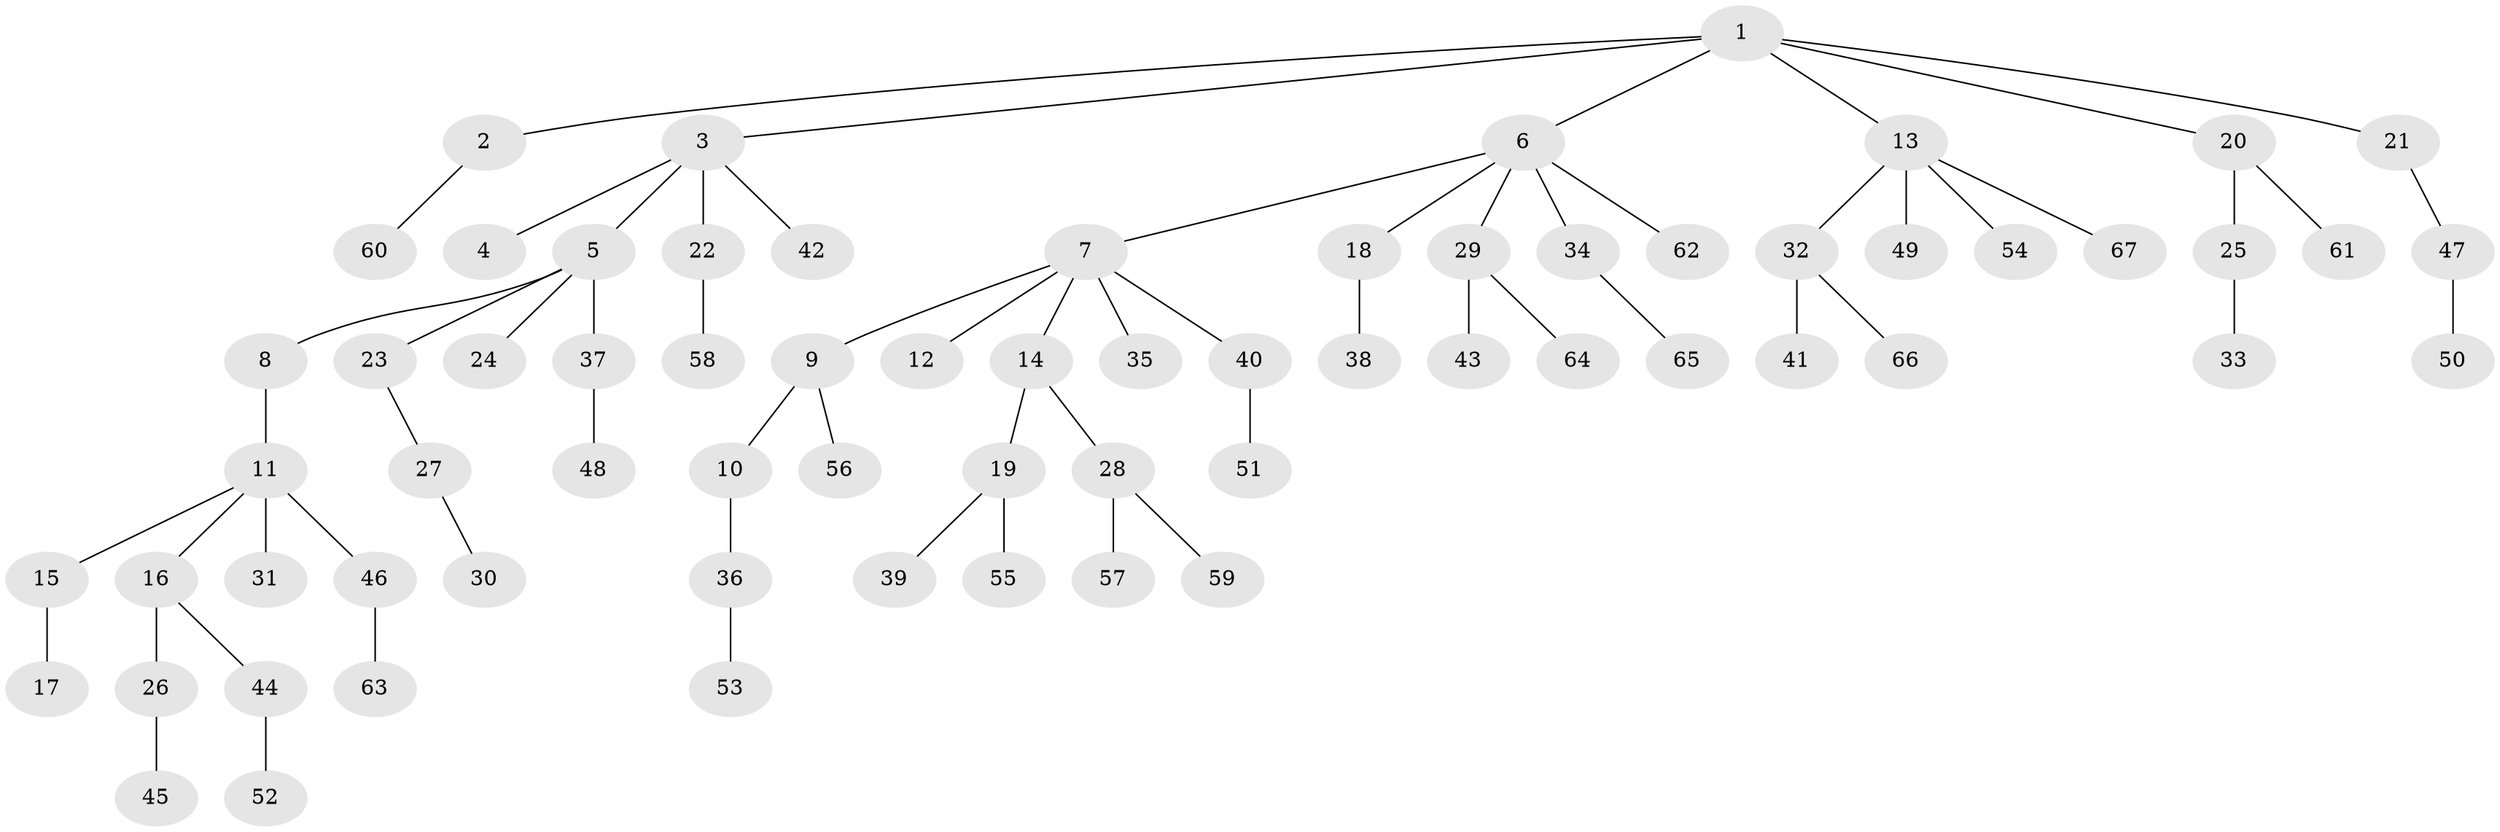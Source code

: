 // coarse degree distribution, {6: 0.02702702702702703, 1: 0.5675675675675675, 4: 0.05405405405405406, 3: 0.13513513513513514, 5: 0.05405405405405406, 2: 0.16216216216216217}
// Generated by graph-tools (version 1.1) at 2025/51/03/04/25 22:51:29]
// undirected, 67 vertices, 66 edges
graph export_dot {
  node [color=gray90,style=filled];
  1;
  2;
  3;
  4;
  5;
  6;
  7;
  8;
  9;
  10;
  11;
  12;
  13;
  14;
  15;
  16;
  17;
  18;
  19;
  20;
  21;
  22;
  23;
  24;
  25;
  26;
  27;
  28;
  29;
  30;
  31;
  32;
  33;
  34;
  35;
  36;
  37;
  38;
  39;
  40;
  41;
  42;
  43;
  44;
  45;
  46;
  47;
  48;
  49;
  50;
  51;
  52;
  53;
  54;
  55;
  56;
  57;
  58;
  59;
  60;
  61;
  62;
  63;
  64;
  65;
  66;
  67;
  1 -- 2;
  1 -- 3;
  1 -- 6;
  1 -- 13;
  1 -- 20;
  1 -- 21;
  2 -- 60;
  3 -- 4;
  3 -- 5;
  3 -- 22;
  3 -- 42;
  5 -- 8;
  5 -- 23;
  5 -- 24;
  5 -- 37;
  6 -- 7;
  6 -- 18;
  6 -- 29;
  6 -- 34;
  6 -- 62;
  7 -- 9;
  7 -- 12;
  7 -- 14;
  7 -- 35;
  7 -- 40;
  8 -- 11;
  9 -- 10;
  9 -- 56;
  10 -- 36;
  11 -- 15;
  11 -- 16;
  11 -- 31;
  11 -- 46;
  13 -- 32;
  13 -- 49;
  13 -- 54;
  13 -- 67;
  14 -- 19;
  14 -- 28;
  15 -- 17;
  16 -- 26;
  16 -- 44;
  18 -- 38;
  19 -- 39;
  19 -- 55;
  20 -- 25;
  20 -- 61;
  21 -- 47;
  22 -- 58;
  23 -- 27;
  25 -- 33;
  26 -- 45;
  27 -- 30;
  28 -- 57;
  28 -- 59;
  29 -- 43;
  29 -- 64;
  32 -- 41;
  32 -- 66;
  34 -- 65;
  36 -- 53;
  37 -- 48;
  40 -- 51;
  44 -- 52;
  46 -- 63;
  47 -- 50;
}
